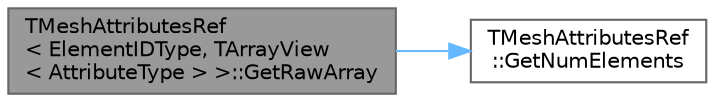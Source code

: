 digraph "TMeshAttributesRef&lt; ElementIDType, TArrayView&lt; AttributeType &gt; &gt;::GetRawArray"
{
 // INTERACTIVE_SVG=YES
 // LATEX_PDF_SIZE
  bgcolor="transparent";
  edge [fontname=Helvetica,fontsize=10,labelfontname=Helvetica,labelfontsize=10];
  node [fontname=Helvetica,fontsize=10,shape=box,height=0.2,width=0.4];
  rankdir="LR";
  Node1 [id="Node000001",label="TMeshAttributesRef\l\< ElementIDType, TArrayView\l\< AttributeType \> \>::GetRawArray",height=0.2,width=0.4,color="gray40", fillcolor="grey60", style="filled", fontcolor="black",tooltip=" "];
  Node1 -> Node2 [id="edge1_Node000001_Node000002",color="steelblue1",style="solid",tooltip=" "];
  Node2 [id="Node000002",label="TMeshAttributesRef\l::GetNumElements",height=0.2,width=0.4,color="grey40", fillcolor="white", style="filled",URL="$d8/dd7/classTMeshAttributesRef.html#a6a65c43bb120e7c4b8ac1296bbf759c0",tooltip="Get the number of elements in this attribute array."];
}
